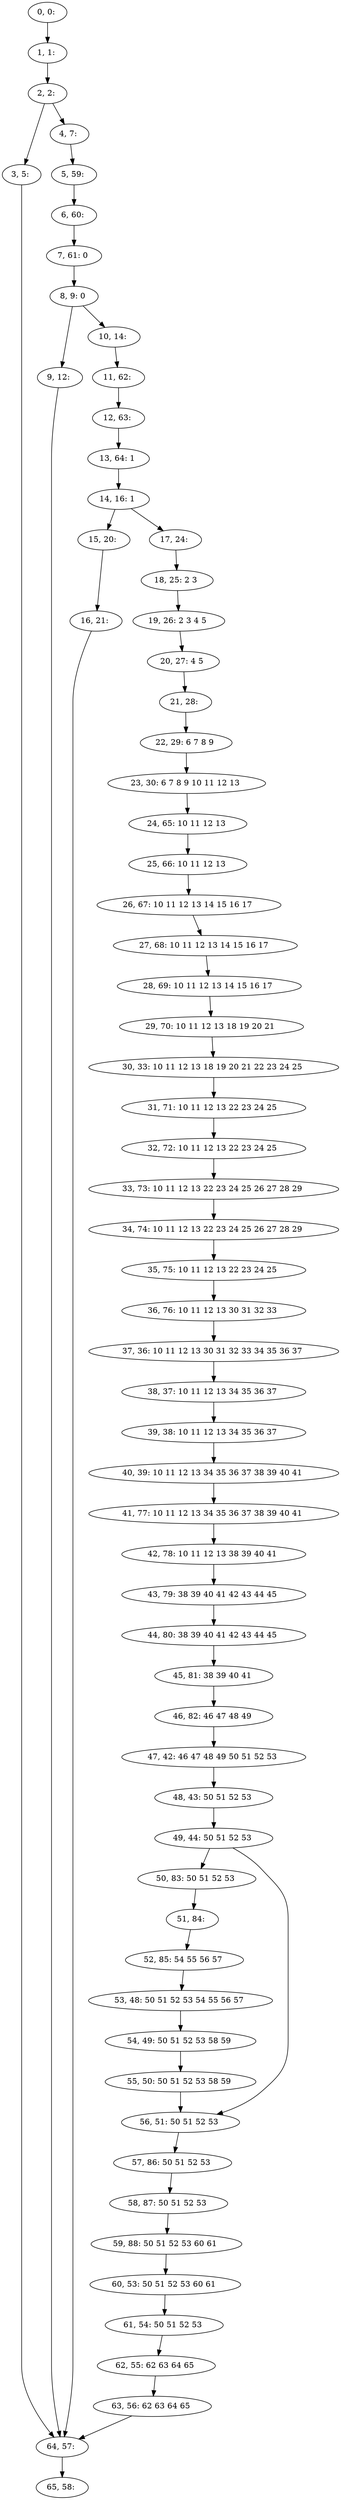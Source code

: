 digraph G {
0[label="0, 0: "];
1[label="1, 1: "];
2[label="2, 2: "];
3[label="3, 5: "];
4[label="4, 7: "];
5[label="5, 59: "];
6[label="6, 60: "];
7[label="7, 61: 0 "];
8[label="8, 9: 0 "];
9[label="9, 12: "];
10[label="10, 14: "];
11[label="11, 62: "];
12[label="12, 63: "];
13[label="13, 64: 1 "];
14[label="14, 16: 1 "];
15[label="15, 20: "];
16[label="16, 21: "];
17[label="17, 24: "];
18[label="18, 25: 2 3 "];
19[label="19, 26: 2 3 4 5 "];
20[label="20, 27: 4 5 "];
21[label="21, 28: "];
22[label="22, 29: 6 7 8 9 "];
23[label="23, 30: 6 7 8 9 10 11 12 13 "];
24[label="24, 65: 10 11 12 13 "];
25[label="25, 66: 10 11 12 13 "];
26[label="26, 67: 10 11 12 13 14 15 16 17 "];
27[label="27, 68: 10 11 12 13 14 15 16 17 "];
28[label="28, 69: 10 11 12 13 14 15 16 17 "];
29[label="29, 70: 10 11 12 13 18 19 20 21 "];
30[label="30, 33: 10 11 12 13 18 19 20 21 22 23 24 25 "];
31[label="31, 71: 10 11 12 13 22 23 24 25 "];
32[label="32, 72: 10 11 12 13 22 23 24 25 "];
33[label="33, 73: 10 11 12 13 22 23 24 25 26 27 28 29 "];
34[label="34, 74: 10 11 12 13 22 23 24 25 26 27 28 29 "];
35[label="35, 75: 10 11 12 13 22 23 24 25 "];
36[label="36, 76: 10 11 12 13 30 31 32 33 "];
37[label="37, 36: 10 11 12 13 30 31 32 33 34 35 36 37 "];
38[label="38, 37: 10 11 12 13 34 35 36 37 "];
39[label="39, 38: 10 11 12 13 34 35 36 37 "];
40[label="40, 39: 10 11 12 13 34 35 36 37 38 39 40 41 "];
41[label="41, 77: 10 11 12 13 34 35 36 37 38 39 40 41 "];
42[label="42, 78: 10 11 12 13 38 39 40 41 "];
43[label="43, 79: 38 39 40 41 42 43 44 45 "];
44[label="44, 80: 38 39 40 41 42 43 44 45 "];
45[label="45, 81: 38 39 40 41 "];
46[label="46, 82: 46 47 48 49 "];
47[label="47, 42: 46 47 48 49 50 51 52 53 "];
48[label="48, 43: 50 51 52 53 "];
49[label="49, 44: 50 51 52 53 "];
50[label="50, 83: 50 51 52 53 "];
51[label="51, 84: "];
52[label="52, 85: 54 55 56 57 "];
53[label="53, 48: 50 51 52 53 54 55 56 57 "];
54[label="54, 49: 50 51 52 53 58 59 "];
55[label="55, 50: 50 51 52 53 58 59 "];
56[label="56, 51: 50 51 52 53 "];
57[label="57, 86: 50 51 52 53 "];
58[label="58, 87: 50 51 52 53 "];
59[label="59, 88: 50 51 52 53 60 61 "];
60[label="60, 53: 50 51 52 53 60 61 "];
61[label="61, 54: 50 51 52 53 "];
62[label="62, 55: 62 63 64 65 "];
63[label="63, 56: 62 63 64 65 "];
64[label="64, 57: "];
65[label="65, 58: "];
0->1 ;
1->2 ;
2->3 ;
2->4 ;
3->64 ;
4->5 ;
5->6 ;
6->7 ;
7->8 ;
8->9 ;
8->10 ;
9->64 ;
10->11 ;
11->12 ;
12->13 ;
13->14 ;
14->15 ;
14->17 ;
15->16 ;
16->64 ;
17->18 ;
18->19 ;
19->20 ;
20->21 ;
21->22 ;
22->23 ;
23->24 ;
24->25 ;
25->26 ;
26->27 ;
27->28 ;
28->29 ;
29->30 ;
30->31 ;
31->32 ;
32->33 ;
33->34 ;
34->35 ;
35->36 ;
36->37 ;
37->38 ;
38->39 ;
39->40 ;
40->41 ;
41->42 ;
42->43 ;
43->44 ;
44->45 ;
45->46 ;
46->47 ;
47->48 ;
48->49 ;
49->50 ;
49->56 ;
50->51 ;
51->52 ;
52->53 ;
53->54 ;
54->55 ;
55->56 ;
56->57 ;
57->58 ;
58->59 ;
59->60 ;
60->61 ;
61->62 ;
62->63 ;
63->64 ;
64->65 ;
}
